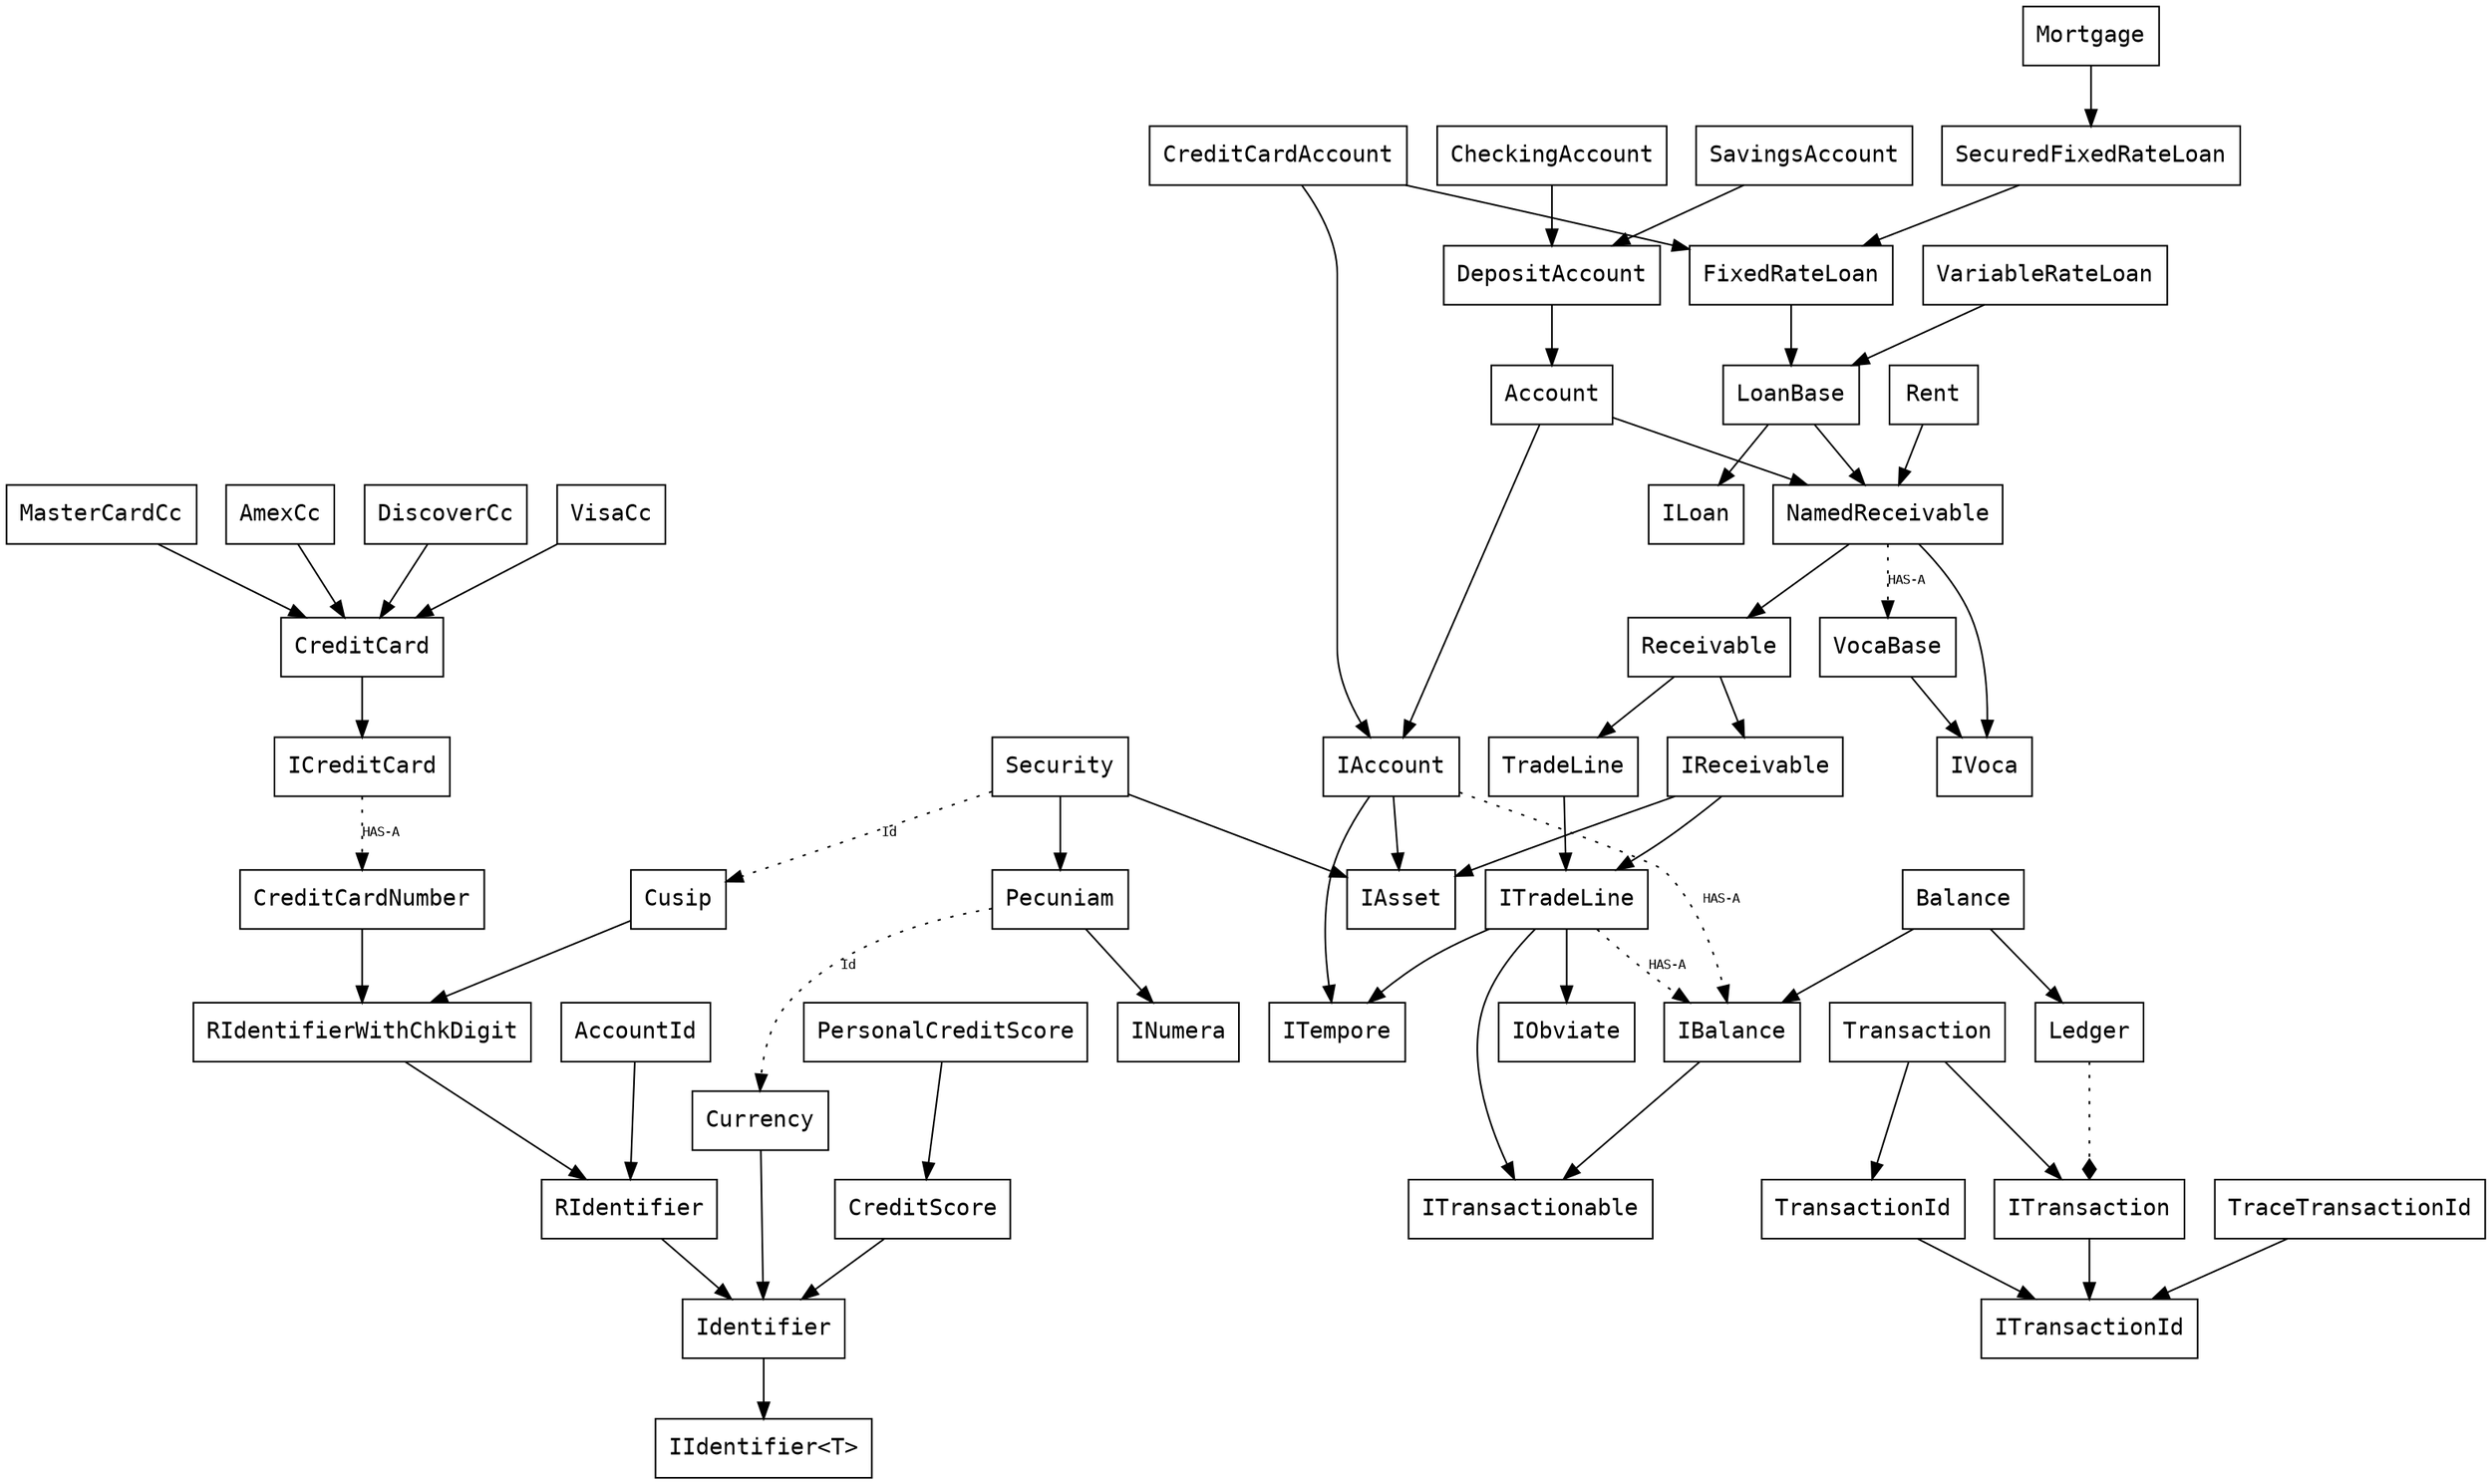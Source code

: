 digraph noFutureRandDataSp {
    node [fontname=Consolas, shape=box]
    
    StringId [label="IIdentifier<T>"]
    
    Mortgage -> SecuredFixedRateLoan
    SecuredFixedRateLoan -> FixedRateLoan
    CreditCardAccount -> FixedRateLoan
    CreditCardAccount -> IAccount
    FixedRateLoan -> LoanBase
    LoanBase -> NamedReceivable
    Rent -> NamedReceivable
    CheckingAccount -> DepositAccount
    SavingsAccount -> DepositAccount
    Account -> NamedReceivable
    Account -> IAccount
    DepositAccount -> Account
    Receivable -> IReceivable
    Receivable -> TradeLine
    IReceivable -> ITradeLine
    IReceivable -> IAsset
    VocaBase -> IVoca
    LoanBase -> ILoan
    TradeLine -> ITradeLine
    ITradeLine -> ITempore
    ITradeLine -> ITransactionable
    ITradeLine -> IObviate
    IAccount -> IAsset
    IAccount -> IBalance [style="dotted" label="HAS-A",fontname=Consolas, fontsize=8]
    IAccount -> ITempore
    NamedReceivable -> Receivable
    NamedReceivable -> IVoca
    ITradeLine -> IBalance [style="dotted" label="HAS-A",fontname=Consolas, fontsize=8]
    Balance -> IBalance
    Balance -> Ledger
    VariableRateLoan -> LoanBase
    Security -> IAsset
    Security -> Pecuniam
    Security -> Cusip [style="dotted", label="Id",fontname=Consolas, fontsize=8]
    Cusip -> RIdentifierWithChkDigit
    RIdentifierWithChkDigit -> RIdentifier
    RIdentifier -> Identifier
    Pecuniam -> Currency [style="dotted", label="Id",fontname=Consolas, fontsize=8]
    Currency -> Identifier
    Pecuniam -> INumera
    CreditScore -> Identifier
    PersonalCreditScore -> CreditScore
    CreditCardNumber -> RIdentifierWithChkDigit
    VisaCc -> CreditCard
    MasterCardCc -> CreditCard
    AmexCc -> CreditCard
    DiscoverCc -> CreditCard
    CreditCard -> ICreditCard
    ICreditCard -> CreditCardNumber [style="dotted" label="HAS-A",fontname=Consolas, fontsize=8]
    Identifier -> StringId
    IBalance -> ITransactionable
    AccountId -> RIdentifier
    Ledger -> ITransaction [style="dotted" arrowhead="diamond"]
    Transaction -> ITransaction
    Transaction -> TransactionId
    ITransaction -> ITransactionId
    TransactionId -> ITransactionId
    TraceTransactionId -> ITransactionId
    NamedReceivable -> VocaBase [style="dotted" label="HAS-A",fontname=Consolas, fontsize=8]
}